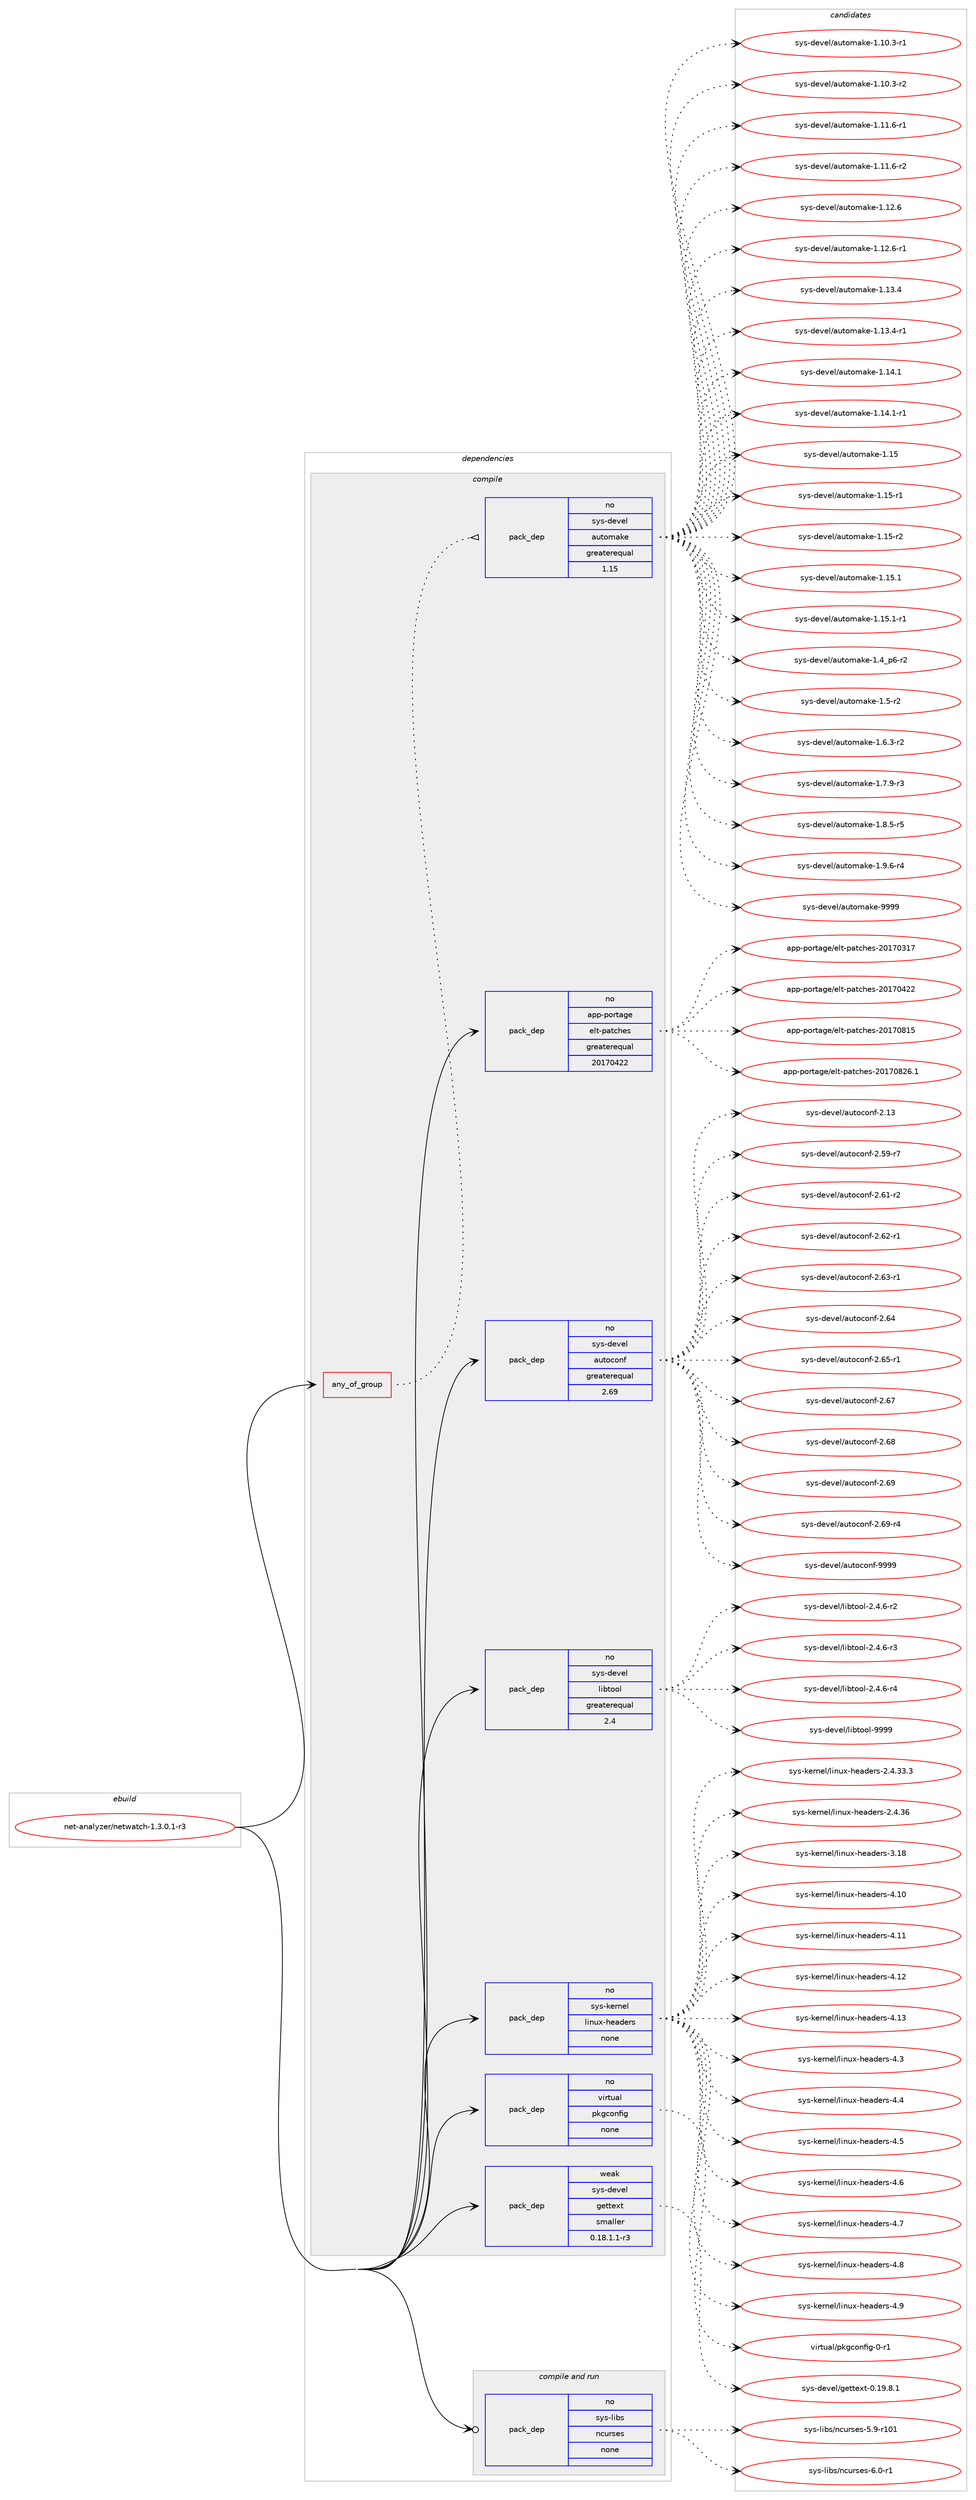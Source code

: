 digraph prolog {

# *************
# Graph options
# *************

newrank=true;
concentrate=true;
compound=true;
graph [rankdir=LR,fontname=Helvetica,fontsize=10,ranksep=1.5];#, ranksep=2.5, nodesep=0.2];
edge  [arrowhead=vee];
node  [fontname=Helvetica,fontsize=10];

# **********
# The ebuild
# **********

subgraph cluster_leftcol {
color=gray;
rank=same;
label=<<i>ebuild</i>>;
id [label="net-analyzer/netwatch-1.3.0.1-r3", color=red, width=4, href="../net-analyzer/netwatch-1.3.0.1-r3.svg"];
}

# ****************
# The dependencies
# ****************

subgraph cluster_midcol {
color=gray;
label=<<i>dependencies</i>>;
subgraph cluster_compile {
fillcolor="#eeeeee";
style=filled;
label=<<i>compile</i>>;
subgraph any6384 {
dependency402180 [label=<<TABLE BORDER="0" CELLBORDER="1" CELLSPACING="0" CELLPADDING="4"><TR><TD CELLPADDING="10">any_of_group</TD></TR></TABLE>>, shape=none, color=red];subgraph pack296407 {
dependency402181 [label=<<TABLE BORDER="0" CELLBORDER="1" CELLSPACING="0" CELLPADDING="4" WIDTH="220"><TR><TD ROWSPAN="6" CELLPADDING="30">pack_dep</TD></TR><TR><TD WIDTH="110">no</TD></TR><TR><TD>sys-devel</TD></TR><TR><TD>automake</TD></TR><TR><TD>greaterequal</TD></TR><TR><TD>1.15</TD></TR></TABLE>>, shape=none, color=blue];
}
dependency402180:e -> dependency402181:w [weight=20,style="dotted",arrowhead="oinv"];
}
id:e -> dependency402180:w [weight=20,style="solid",arrowhead="vee"];
subgraph pack296408 {
dependency402182 [label=<<TABLE BORDER="0" CELLBORDER="1" CELLSPACING="0" CELLPADDING="4" WIDTH="220"><TR><TD ROWSPAN="6" CELLPADDING="30">pack_dep</TD></TR><TR><TD WIDTH="110">no</TD></TR><TR><TD>app-portage</TD></TR><TR><TD>elt-patches</TD></TR><TR><TD>greaterequal</TD></TR><TR><TD>20170422</TD></TR></TABLE>>, shape=none, color=blue];
}
id:e -> dependency402182:w [weight=20,style="solid",arrowhead="vee"];
subgraph pack296409 {
dependency402183 [label=<<TABLE BORDER="0" CELLBORDER="1" CELLSPACING="0" CELLPADDING="4" WIDTH="220"><TR><TD ROWSPAN="6" CELLPADDING="30">pack_dep</TD></TR><TR><TD WIDTH="110">no</TD></TR><TR><TD>sys-devel</TD></TR><TR><TD>autoconf</TD></TR><TR><TD>greaterequal</TD></TR><TR><TD>2.69</TD></TR></TABLE>>, shape=none, color=blue];
}
id:e -> dependency402183:w [weight=20,style="solid",arrowhead="vee"];
subgraph pack296410 {
dependency402184 [label=<<TABLE BORDER="0" CELLBORDER="1" CELLSPACING="0" CELLPADDING="4" WIDTH="220"><TR><TD ROWSPAN="6" CELLPADDING="30">pack_dep</TD></TR><TR><TD WIDTH="110">no</TD></TR><TR><TD>sys-devel</TD></TR><TR><TD>libtool</TD></TR><TR><TD>greaterequal</TD></TR><TR><TD>2.4</TD></TR></TABLE>>, shape=none, color=blue];
}
id:e -> dependency402184:w [weight=20,style="solid",arrowhead="vee"];
subgraph pack296411 {
dependency402185 [label=<<TABLE BORDER="0" CELLBORDER="1" CELLSPACING="0" CELLPADDING="4" WIDTH="220"><TR><TD ROWSPAN="6" CELLPADDING="30">pack_dep</TD></TR><TR><TD WIDTH="110">no</TD></TR><TR><TD>sys-kernel</TD></TR><TR><TD>linux-headers</TD></TR><TR><TD>none</TD></TR><TR><TD></TD></TR></TABLE>>, shape=none, color=blue];
}
id:e -> dependency402185:w [weight=20,style="solid",arrowhead="vee"];
subgraph pack296412 {
dependency402186 [label=<<TABLE BORDER="0" CELLBORDER="1" CELLSPACING="0" CELLPADDING="4" WIDTH="220"><TR><TD ROWSPAN="6" CELLPADDING="30">pack_dep</TD></TR><TR><TD WIDTH="110">no</TD></TR><TR><TD>virtual</TD></TR><TR><TD>pkgconfig</TD></TR><TR><TD>none</TD></TR><TR><TD></TD></TR></TABLE>>, shape=none, color=blue];
}
id:e -> dependency402186:w [weight=20,style="solid",arrowhead="vee"];
subgraph pack296413 {
dependency402187 [label=<<TABLE BORDER="0" CELLBORDER="1" CELLSPACING="0" CELLPADDING="4" WIDTH="220"><TR><TD ROWSPAN="6" CELLPADDING="30">pack_dep</TD></TR><TR><TD WIDTH="110">weak</TD></TR><TR><TD>sys-devel</TD></TR><TR><TD>gettext</TD></TR><TR><TD>smaller</TD></TR><TR><TD>0.18.1.1-r3</TD></TR></TABLE>>, shape=none, color=blue];
}
id:e -> dependency402187:w [weight=20,style="solid",arrowhead="vee"];
}
subgraph cluster_compileandrun {
fillcolor="#eeeeee";
style=filled;
label=<<i>compile and run</i>>;
subgraph pack296414 {
dependency402188 [label=<<TABLE BORDER="0" CELLBORDER="1" CELLSPACING="0" CELLPADDING="4" WIDTH="220"><TR><TD ROWSPAN="6" CELLPADDING="30">pack_dep</TD></TR><TR><TD WIDTH="110">no</TD></TR><TR><TD>sys-libs</TD></TR><TR><TD>ncurses</TD></TR><TR><TD>none</TD></TR><TR><TD></TD></TR></TABLE>>, shape=none, color=blue];
}
id:e -> dependency402188:w [weight=20,style="solid",arrowhead="odotvee"];
}
subgraph cluster_run {
fillcolor="#eeeeee";
style=filled;
label=<<i>run</i>>;
}
}

# **************
# The candidates
# **************

subgraph cluster_choices {
rank=same;
color=gray;
label=<<i>candidates</i>>;

subgraph choice296407 {
color=black;
nodesep=1;
choice11512111545100101118101108479711711611110997107101454946494846514511449 [label="sys-devel/automake-1.10.3-r1", color=red, width=4,href="../sys-devel/automake-1.10.3-r1.svg"];
choice11512111545100101118101108479711711611110997107101454946494846514511450 [label="sys-devel/automake-1.10.3-r2", color=red, width=4,href="../sys-devel/automake-1.10.3-r2.svg"];
choice11512111545100101118101108479711711611110997107101454946494946544511449 [label="sys-devel/automake-1.11.6-r1", color=red, width=4,href="../sys-devel/automake-1.11.6-r1.svg"];
choice11512111545100101118101108479711711611110997107101454946494946544511450 [label="sys-devel/automake-1.11.6-r2", color=red, width=4,href="../sys-devel/automake-1.11.6-r2.svg"];
choice1151211154510010111810110847971171161111099710710145494649504654 [label="sys-devel/automake-1.12.6", color=red, width=4,href="../sys-devel/automake-1.12.6.svg"];
choice11512111545100101118101108479711711611110997107101454946495046544511449 [label="sys-devel/automake-1.12.6-r1", color=red, width=4,href="../sys-devel/automake-1.12.6-r1.svg"];
choice1151211154510010111810110847971171161111099710710145494649514652 [label="sys-devel/automake-1.13.4", color=red, width=4,href="../sys-devel/automake-1.13.4.svg"];
choice11512111545100101118101108479711711611110997107101454946495146524511449 [label="sys-devel/automake-1.13.4-r1", color=red, width=4,href="../sys-devel/automake-1.13.4-r1.svg"];
choice1151211154510010111810110847971171161111099710710145494649524649 [label="sys-devel/automake-1.14.1", color=red, width=4,href="../sys-devel/automake-1.14.1.svg"];
choice11512111545100101118101108479711711611110997107101454946495246494511449 [label="sys-devel/automake-1.14.1-r1", color=red, width=4,href="../sys-devel/automake-1.14.1-r1.svg"];
choice115121115451001011181011084797117116111109971071014549464953 [label="sys-devel/automake-1.15", color=red, width=4,href="../sys-devel/automake-1.15.svg"];
choice1151211154510010111810110847971171161111099710710145494649534511449 [label="sys-devel/automake-1.15-r1", color=red, width=4,href="../sys-devel/automake-1.15-r1.svg"];
choice1151211154510010111810110847971171161111099710710145494649534511450 [label="sys-devel/automake-1.15-r2", color=red, width=4,href="../sys-devel/automake-1.15-r2.svg"];
choice1151211154510010111810110847971171161111099710710145494649534649 [label="sys-devel/automake-1.15.1", color=red, width=4,href="../sys-devel/automake-1.15.1.svg"];
choice11512111545100101118101108479711711611110997107101454946495346494511449 [label="sys-devel/automake-1.15.1-r1", color=red, width=4,href="../sys-devel/automake-1.15.1-r1.svg"];
choice115121115451001011181011084797117116111109971071014549465295112544511450 [label="sys-devel/automake-1.4_p6-r2", color=red, width=4,href="../sys-devel/automake-1.4_p6-r2.svg"];
choice11512111545100101118101108479711711611110997107101454946534511450 [label="sys-devel/automake-1.5-r2", color=red, width=4,href="../sys-devel/automake-1.5-r2.svg"];
choice115121115451001011181011084797117116111109971071014549465446514511450 [label="sys-devel/automake-1.6.3-r2", color=red, width=4,href="../sys-devel/automake-1.6.3-r2.svg"];
choice115121115451001011181011084797117116111109971071014549465546574511451 [label="sys-devel/automake-1.7.9-r3", color=red, width=4,href="../sys-devel/automake-1.7.9-r3.svg"];
choice115121115451001011181011084797117116111109971071014549465646534511453 [label="sys-devel/automake-1.8.5-r5", color=red, width=4,href="../sys-devel/automake-1.8.5-r5.svg"];
choice115121115451001011181011084797117116111109971071014549465746544511452 [label="sys-devel/automake-1.9.6-r4", color=red, width=4,href="../sys-devel/automake-1.9.6-r4.svg"];
choice115121115451001011181011084797117116111109971071014557575757 [label="sys-devel/automake-9999", color=red, width=4,href="../sys-devel/automake-9999.svg"];
dependency402181:e -> choice11512111545100101118101108479711711611110997107101454946494846514511449:w [style=dotted,weight="100"];
dependency402181:e -> choice11512111545100101118101108479711711611110997107101454946494846514511450:w [style=dotted,weight="100"];
dependency402181:e -> choice11512111545100101118101108479711711611110997107101454946494946544511449:w [style=dotted,weight="100"];
dependency402181:e -> choice11512111545100101118101108479711711611110997107101454946494946544511450:w [style=dotted,weight="100"];
dependency402181:e -> choice1151211154510010111810110847971171161111099710710145494649504654:w [style=dotted,weight="100"];
dependency402181:e -> choice11512111545100101118101108479711711611110997107101454946495046544511449:w [style=dotted,weight="100"];
dependency402181:e -> choice1151211154510010111810110847971171161111099710710145494649514652:w [style=dotted,weight="100"];
dependency402181:e -> choice11512111545100101118101108479711711611110997107101454946495146524511449:w [style=dotted,weight="100"];
dependency402181:e -> choice1151211154510010111810110847971171161111099710710145494649524649:w [style=dotted,weight="100"];
dependency402181:e -> choice11512111545100101118101108479711711611110997107101454946495246494511449:w [style=dotted,weight="100"];
dependency402181:e -> choice115121115451001011181011084797117116111109971071014549464953:w [style=dotted,weight="100"];
dependency402181:e -> choice1151211154510010111810110847971171161111099710710145494649534511449:w [style=dotted,weight="100"];
dependency402181:e -> choice1151211154510010111810110847971171161111099710710145494649534511450:w [style=dotted,weight="100"];
dependency402181:e -> choice1151211154510010111810110847971171161111099710710145494649534649:w [style=dotted,weight="100"];
dependency402181:e -> choice11512111545100101118101108479711711611110997107101454946495346494511449:w [style=dotted,weight="100"];
dependency402181:e -> choice115121115451001011181011084797117116111109971071014549465295112544511450:w [style=dotted,weight="100"];
dependency402181:e -> choice11512111545100101118101108479711711611110997107101454946534511450:w [style=dotted,weight="100"];
dependency402181:e -> choice115121115451001011181011084797117116111109971071014549465446514511450:w [style=dotted,weight="100"];
dependency402181:e -> choice115121115451001011181011084797117116111109971071014549465546574511451:w [style=dotted,weight="100"];
dependency402181:e -> choice115121115451001011181011084797117116111109971071014549465646534511453:w [style=dotted,weight="100"];
dependency402181:e -> choice115121115451001011181011084797117116111109971071014549465746544511452:w [style=dotted,weight="100"];
dependency402181:e -> choice115121115451001011181011084797117116111109971071014557575757:w [style=dotted,weight="100"];
}
subgraph choice296408 {
color=black;
nodesep=1;
choice97112112451121111141169710310147101108116451129711699104101115455048495548514955 [label="app-portage/elt-patches-20170317", color=red, width=4,href="../app-portage/elt-patches-20170317.svg"];
choice97112112451121111141169710310147101108116451129711699104101115455048495548525050 [label="app-portage/elt-patches-20170422", color=red, width=4,href="../app-portage/elt-patches-20170422.svg"];
choice97112112451121111141169710310147101108116451129711699104101115455048495548564953 [label="app-portage/elt-patches-20170815", color=red, width=4,href="../app-portage/elt-patches-20170815.svg"];
choice971121124511211111411697103101471011081164511297116991041011154550484955485650544649 [label="app-portage/elt-patches-20170826.1", color=red, width=4,href="../app-portage/elt-patches-20170826.1.svg"];
dependency402182:e -> choice97112112451121111141169710310147101108116451129711699104101115455048495548514955:w [style=dotted,weight="100"];
dependency402182:e -> choice97112112451121111141169710310147101108116451129711699104101115455048495548525050:w [style=dotted,weight="100"];
dependency402182:e -> choice97112112451121111141169710310147101108116451129711699104101115455048495548564953:w [style=dotted,weight="100"];
dependency402182:e -> choice971121124511211111411697103101471011081164511297116991041011154550484955485650544649:w [style=dotted,weight="100"];
}
subgraph choice296409 {
color=black;
nodesep=1;
choice115121115451001011181011084797117116111991111101024550464951 [label="sys-devel/autoconf-2.13", color=red, width=4,href="../sys-devel/autoconf-2.13.svg"];
choice1151211154510010111810110847971171161119911111010245504653574511455 [label="sys-devel/autoconf-2.59-r7", color=red, width=4,href="../sys-devel/autoconf-2.59-r7.svg"];
choice1151211154510010111810110847971171161119911111010245504654494511450 [label="sys-devel/autoconf-2.61-r2", color=red, width=4,href="../sys-devel/autoconf-2.61-r2.svg"];
choice1151211154510010111810110847971171161119911111010245504654504511449 [label="sys-devel/autoconf-2.62-r1", color=red, width=4,href="../sys-devel/autoconf-2.62-r1.svg"];
choice1151211154510010111810110847971171161119911111010245504654514511449 [label="sys-devel/autoconf-2.63-r1", color=red, width=4,href="../sys-devel/autoconf-2.63-r1.svg"];
choice115121115451001011181011084797117116111991111101024550465452 [label="sys-devel/autoconf-2.64", color=red, width=4,href="../sys-devel/autoconf-2.64.svg"];
choice1151211154510010111810110847971171161119911111010245504654534511449 [label="sys-devel/autoconf-2.65-r1", color=red, width=4,href="../sys-devel/autoconf-2.65-r1.svg"];
choice115121115451001011181011084797117116111991111101024550465455 [label="sys-devel/autoconf-2.67", color=red, width=4,href="../sys-devel/autoconf-2.67.svg"];
choice115121115451001011181011084797117116111991111101024550465456 [label="sys-devel/autoconf-2.68", color=red, width=4,href="../sys-devel/autoconf-2.68.svg"];
choice115121115451001011181011084797117116111991111101024550465457 [label="sys-devel/autoconf-2.69", color=red, width=4,href="../sys-devel/autoconf-2.69.svg"];
choice1151211154510010111810110847971171161119911111010245504654574511452 [label="sys-devel/autoconf-2.69-r4", color=red, width=4,href="../sys-devel/autoconf-2.69-r4.svg"];
choice115121115451001011181011084797117116111991111101024557575757 [label="sys-devel/autoconf-9999", color=red, width=4,href="../sys-devel/autoconf-9999.svg"];
dependency402183:e -> choice115121115451001011181011084797117116111991111101024550464951:w [style=dotted,weight="100"];
dependency402183:e -> choice1151211154510010111810110847971171161119911111010245504653574511455:w [style=dotted,weight="100"];
dependency402183:e -> choice1151211154510010111810110847971171161119911111010245504654494511450:w [style=dotted,weight="100"];
dependency402183:e -> choice1151211154510010111810110847971171161119911111010245504654504511449:w [style=dotted,weight="100"];
dependency402183:e -> choice1151211154510010111810110847971171161119911111010245504654514511449:w [style=dotted,weight="100"];
dependency402183:e -> choice115121115451001011181011084797117116111991111101024550465452:w [style=dotted,weight="100"];
dependency402183:e -> choice1151211154510010111810110847971171161119911111010245504654534511449:w [style=dotted,weight="100"];
dependency402183:e -> choice115121115451001011181011084797117116111991111101024550465455:w [style=dotted,weight="100"];
dependency402183:e -> choice115121115451001011181011084797117116111991111101024550465456:w [style=dotted,weight="100"];
dependency402183:e -> choice115121115451001011181011084797117116111991111101024550465457:w [style=dotted,weight="100"];
dependency402183:e -> choice1151211154510010111810110847971171161119911111010245504654574511452:w [style=dotted,weight="100"];
dependency402183:e -> choice115121115451001011181011084797117116111991111101024557575757:w [style=dotted,weight="100"];
}
subgraph choice296410 {
color=black;
nodesep=1;
choice1151211154510010111810110847108105981161111111084550465246544511450 [label="sys-devel/libtool-2.4.6-r2", color=red, width=4,href="../sys-devel/libtool-2.4.6-r2.svg"];
choice1151211154510010111810110847108105981161111111084550465246544511451 [label="sys-devel/libtool-2.4.6-r3", color=red, width=4,href="../sys-devel/libtool-2.4.6-r3.svg"];
choice1151211154510010111810110847108105981161111111084550465246544511452 [label="sys-devel/libtool-2.4.6-r4", color=red, width=4,href="../sys-devel/libtool-2.4.6-r4.svg"];
choice1151211154510010111810110847108105981161111111084557575757 [label="sys-devel/libtool-9999", color=red, width=4,href="../sys-devel/libtool-9999.svg"];
dependency402184:e -> choice1151211154510010111810110847108105981161111111084550465246544511450:w [style=dotted,weight="100"];
dependency402184:e -> choice1151211154510010111810110847108105981161111111084550465246544511451:w [style=dotted,weight="100"];
dependency402184:e -> choice1151211154510010111810110847108105981161111111084550465246544511452:w [style=dotted,weight="100"];
dependency402184:e -> choice1151211154510010111810110847108105981161111111084557575757:w [style=dotted,weight="100"];
}
subgraph choice296411 {
color=black;
nodesep=1;
choice11512111545107101114110101108471081051101171204510410197100101114115455046524651514651 [label="sys-kernel/linux-headers-2.4.33.3", color=red, width=4,href="../sys-kernel/linux-headers-2.4.33.3.svg"];
choice1151211154510710111411010110847108105110117120451041019710010111411545504652465154 [label="sys-kernel/linux-headers-2.4.36", color=red, width=4,href="../sys-kernel/linux-headers-2.4.36.svg"];
choice115121115451071011141101011084710810511011712045104101971001011141154551464956 [label="sys-kernel/linux-headers-3.18", color=red, width=4,href="../sys-kernel/linux-headers-3.18.svg"];
choice115121115451071011141101011084710810511011712045104101971001011141154552464948 [label="sys-kernel/linux-headers-4.10", color=red, width=4,href="../sys-kernel/linux-headers-4.10.svg"];
choice115121115451071011141101011084710810511011712045104101971001011141154552464949 [label="sys-kernel/linux-headers-4.11", color=red, width=4,href="../sys-kernel/linux-headers-4.11.svg"];
choice115121115451071011141101011084710810511011712045104101971001011141154552464950 [label="sys-kernel/linux-headers-4.12", color=red, width=4,href="../sys-kernel/linux-headers-4.12.svg"];
choice115121115451071011141101011084710810511011712045104101971001011141154552464951 [label="sys-kernel/linux-headers-4.13", color=red, width=4,href="../sys-kernel/linux-headers-4.13.svg"];
choice1151211154510710111411010110847108105110117120451041019710010111411545524651 [label="sys-kernel/linux-headers-4.3", color=red, width=4,href="../sys-kernel/linux-headers-4.3.svg"];
choice1151211154510710111411010110847108105110117120451041019710010111411545524652 [label="sys-kernel/linux-headers-4.4", color=red, width=4,href="../sys-kernel/linux-headers-4.4.svg"];
choice1151211154510710111411010110847108105110117120451041019710010111411545524653 [label="sys-kernel/linux-headers-4.5", color=red, width=4,href="../sys-kernel/linux-headers-4.5.svg"];
choice1151211154510710111411010110847108105110117120451041019710010111411545524654 [label="sys-kernel/linux-headers-4.6", color=red, width=4,href="../sys-kernel/linux-headers-4.6.svg"];
choice1151211154510710111411010110847108105110117120451041019710010111411545524655 [label="sys-kernel/linux-headers-4.7", color=red, width=4,href="../sys-kernel/linux-headers-4.7.svg"];
choice1151211154510710111411010110847108105110117120451041019710010111411545524656 [label="sys-kernel/linux-headers-4.8", color=red, width=4,href="../sys-kernel/linux-headers-4.8.svg"];
choice1151211154510710111411010110847108105110117120451041019710010111411545524657 [label="sys-kernel/linux-headers-4.9", color=red, width=4,href="../sys-kernel/linux-headers-4.9.svg"];
dependency402185:e -> choice11512111545107101114110101108471081051101171204510410197100101114115455046524651514651:w [style=dotted,weight="100"];
dependency402185:e -> choice1151211154510710111411010110847108105110117120451041019710010111411545504652465154:w [style=dotted,weight="100"];
dependency402185:e -> choice115121115451071011141101011084710810511011712045104101971001011141154551464956:w [style=dotted,weight="100"];
dependency402185:e -> choice115121115451071011141101011084710810511011712045104101971001011141154552464948:w [style=dotted,weight="100"];
dependency402185:e -> choice115121115451071011141101011084710810511011712045104101971001011141154552464949:w [style=dotted,weight="100"];
dependency402185:e -> choice115121115451071011141101011084710810511011712045104101971001011141154552464950:w [style=dotted,weight="100"];
dependency402185:e -> choice115121115451071011141101011084710810511011712045104101971001011141154552464951:w [style=dotted,weight="100"];
dependency402185:e -> choice1151211154510710111411010110847108105110117120451041019710010111411545524651:w [style=dotted,weight="100"];
dependency402185:e -> choice1151211154510710111411010110847108105110117120451041019710010111411545524652:w [style=dotted,weight="100"];
dependency402185:e -> choice1151211154510710111411010110847108105110117120451041019710010111411545524653:w [style=dotted,weight="100"];
dependency402185:e -> choice1151211154510710111411010110847108105110117120451041019710010111411545524654:w [style=dotted,weight="100"];
dependency402185:e -> choice1151211154510710111411010110847108105110117120451041019710010111411545524655:w [style=dotted,weight="100"];
dependency402185:e -> choice1151211154510710111411010110847108105110117120451041019710010111411545524656:w [style=dotted,weight="100"];
dependency402185:e -> choice1151211154510710111411010110847108105110117120451041019710010111411545524657:w [style=dotted,weight="100"];
}
subgraph choice296412 {
color=black;
nodesep=1;
choice11810511411611797108471121071039911111010210510345484511449 [label="virtual/pkgconfig-0-r1", color=red, width=4,href="../virtual/pkgconfig-0-r1.svg"];
dependency402186:e -> choice11810511411611797108471121071039911111010210510345484511449:w [style=dotted,weight="100"];
}
subgraph choice296413 {
color=black;
nodesep=1;
choice1151211154510010111810110847103101116116101120116454846495746564649 [label="sys-devel/gettext-0.19.8.1", color=red, width=4,href="../sys-devel/gettext-0.19.8.1.svg"];
dependency402187:e -> choice1151211154510010111810110847103101116116101120116454846495746564649:w [style=dotted,weight="100"];
}
subgraph choice296414 {
color=black;
nodesep=1;
choice115121115451081059811547110991171141151011154553465745114494849 [label="sys-libs/ncurses-5.9-r101", color=red, width=4,href="../sys-libs/ncurses-5.9-r101.svg"];
choice11512111545108105981154711099117114115101115455446484511449 [label="sys-libs/ncurses-6.0-r1", color=red, width=4,href="../sys-libs/ncurses-6.0-r1.svg"];
dependency402188:e -> choice115121115451081059811547110991171141151011154553465745114494849:w [style=dotted,weight="100"];
dependency402188:e -> choice11512111545108105981154711099117114115101115455446484511449:w [style=dotted,weight="100"];
}
}

}
